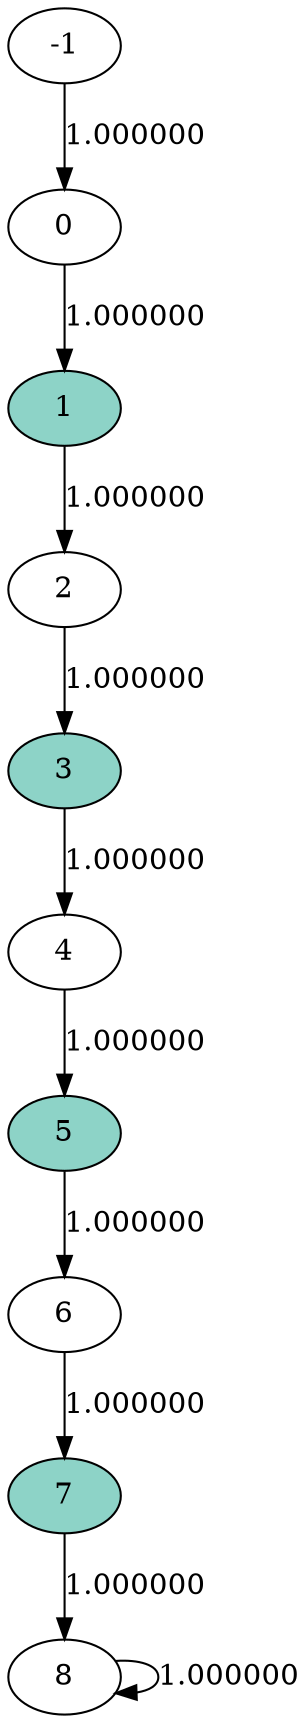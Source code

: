 digraph statespace {
node [colorscheme="set312" style=wedged]
-1 -> 0 [ label="1.000000" ];
1 [style=filled fillcolor=1]
0 -> 1 [ label="1.000000" ];
1 -> 2 [ label="1.000000" ];
3 [style=filled fillcolor=1]
2 -> 3 [ label="1.000000" ];
3 -> 4 [ label="1.000000" ];
5 [style=filled fillcolor=1]
4 -> 5 [ label="1.000000" ];
5 -> 6 [ label="1.000000" ];
7 [style=filled fillcolor=1]
6 -> 7 [ label="1.000000" ];
7 -> 8 [ label="1.000000" ];
8 -> 8 [ label="1.000000" ];
}
